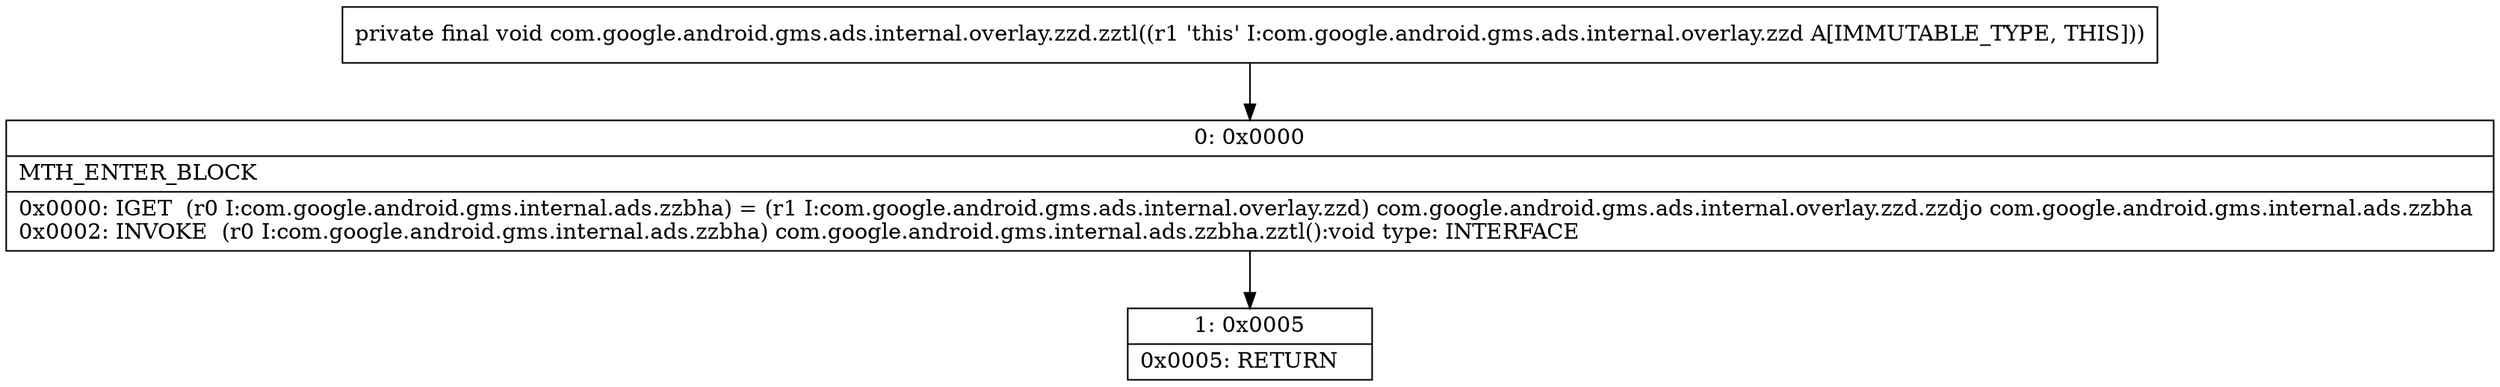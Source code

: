 digraph "CFG forcom.google.android.gms.ads.internal.overlay.zzd.zztl()V" {
Node_0 [shape=record,label="{0\:\ 0x0000|MTH_ENTER_BLOCK\l|0x0000: IGET  (r0 I:com.google.android.gms.internal.ads.zzbha) = (r1 I:com.google.android.gms.ads.internal.overlay.zzd) com.google.android.gms.ads.internal.overlay.zzd.zzdjo com.google.android.gms.internal.ads.zzbha \l0x0002: INVOKE  (r0 I:com.google.android.gms.internal.ads.zzbha) com.google.android.gms.internal.ads.zzbha.zztl():void type: INTERFACE \l}"];
Node_1 [shape=record,label="{1\:\ 0x0005|0x0005: RETURN   \l}"];
MethodNode[shape=record,label="{private final void com.google.android.gms.ads.internal.overlay.zzd.zztl((r1 'this' I:com.google.android.gms.ads.internal.overlay.zzd A[IMMUTABLE_TYPE, THIS])) }"];
MethodNode -> Node_0;
Node_0 -> Node_1;
}

